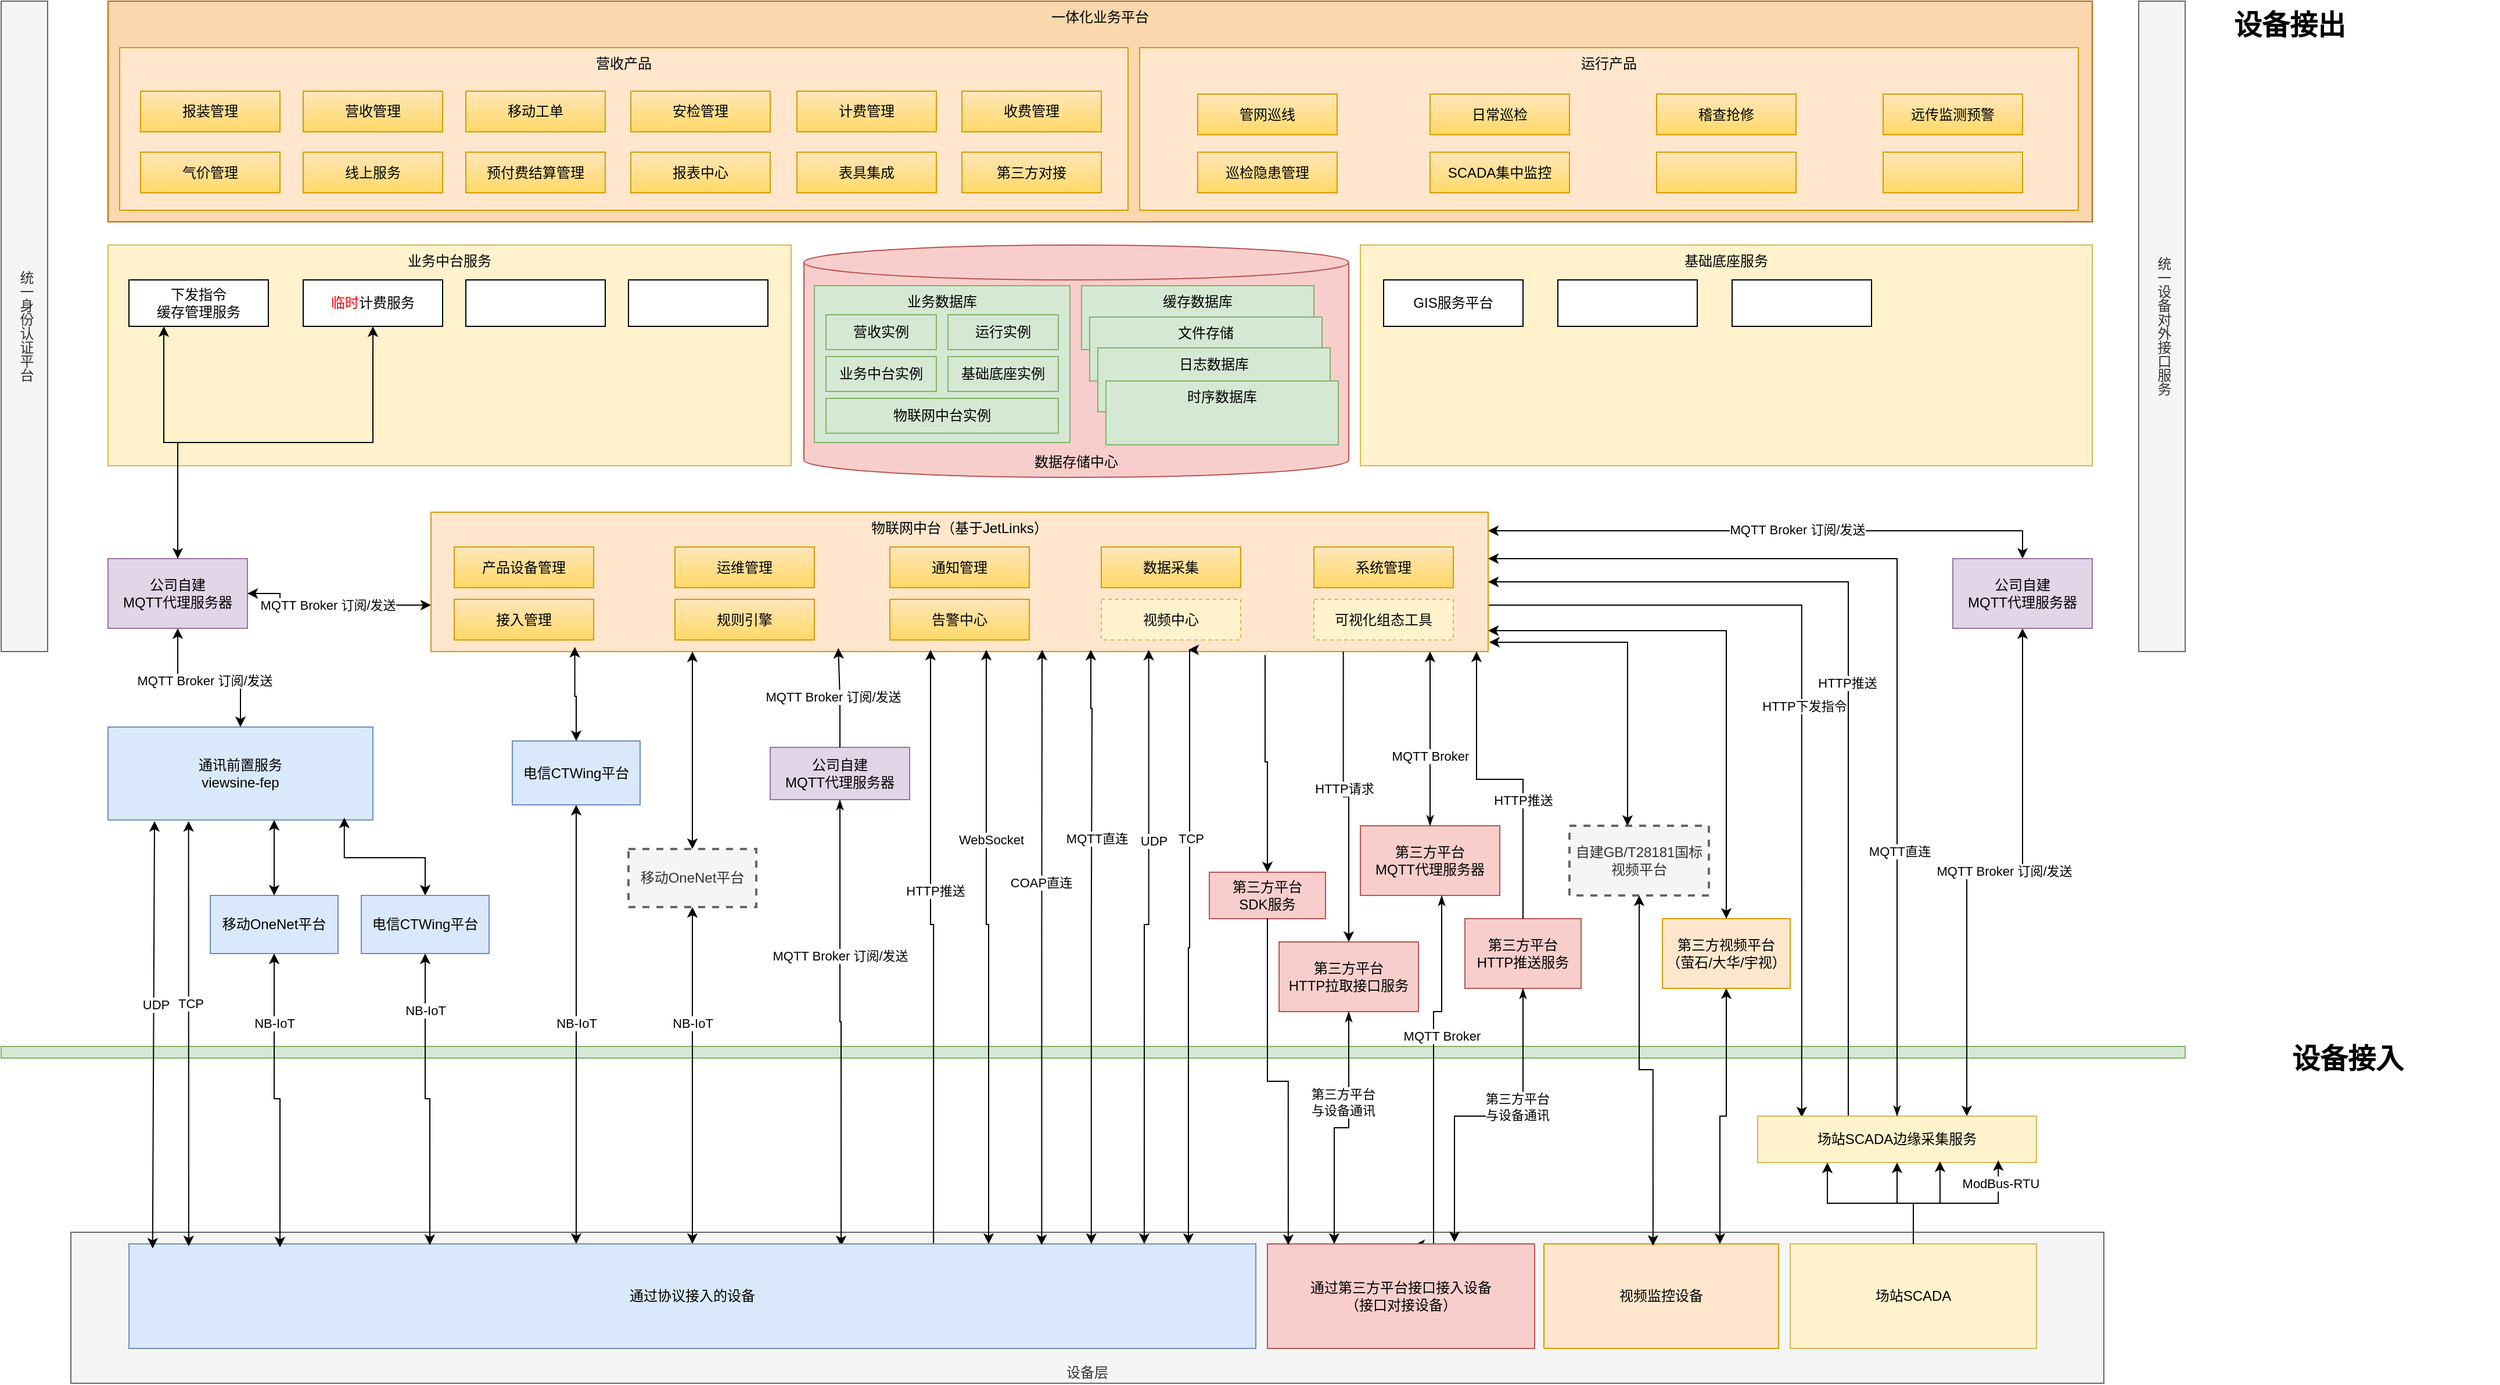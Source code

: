 <mxfile version="24.9.1">
  <diagram name="第 1 页" id="9gKRLKpU7UaqGYKgKach">
    <mxGraphModel dx="2901" dy="2301" grid="1" gridSize="10" guides="1" tooltips="1" connect="1" arrows="1" fold="1" page="1" pageScale="1" pageWidth="827" pageHeight="1169" math="0" shadow="0">
      <root>
        <mxCell id="0" />
        <mxCell id="1" parent="0" />
        <mxCell id="dfDXPhEQMeUIiF0N_-AT-23" value="" style="rounded=0;whiteSpace=wrap;html=1;fillColor=#d5e8d4;strokeColor=#82b366;" vertex="1" parent="1">
          <mxGeometry x="-120" y="820" width="1880" height="10" as="geometry" />
        </mxCell>
        <mxCell id="dfDXPhEQMeUIiF0N_-AT-109" style="edgeStyle=orthogonalEdgeStyle;rounded=0;orthogonalLoop=1;jettySize=auto;html=1;entryX=0.5;entryY=1;entryDx=0;entryDy=0;startArrow=classic;startFill=1;" edge="1" parent="1" source="dfDXPhEQMeUIiF0N_-AT-1" target="dfDXPhEQMeUIiF0N_-AT-108">
          <mxGeometry relative="1" as="geometry" />
        </mxCell>
        <mxCell id="dfDXPhEQMeUIiF0N_-AT-110" value="MQTT Broker 订阅/发送" style="edgeLabel;html=1;align=center;verticalAlign=middle;resizable=0;points=[];" vertex="1" connectable="0" parent="dfDXPhEQMeUIiF0N_-AT-109">
          <mxGeometry x="0.065" y="2" relative="1" as="geometry">
            <mxPoint as="offset" />
          </mxGeometry>
        </mxCell>
        <mxCell id="dfDXPhEQMeUIiF0N_-AT-1" value="&lt;div&gt;通讯前置服务&lt;/div&gt;viewsine-fep" style="rounded=0;whiteSpace=wrap;html=1;fillColor=#dae8fc;strokeColor=#6c8ebf;" vertex="1" parent="1">
          <mxGeometry x="-28" y="545" width="228" height="80" as="geometry" />
        </mxCell>
        <mxCell id="dfDXPhEQMeUIiF0N_-AT-19" style="edgeStyle=orthogonalEdgeStyle;rounded=0;orthogonalLoop=1;jettySize=auto;html=1;exitX=0.5;exitY=0;exitDx=0;exitDy=0;entryX=0.892;entryY=0.975;entryDx=0;entryDy=0;entryPerimeter=0;startArrow=classic;startFill=1;" edge="1" parent="1" source="dfDXPhEQMeUIiF0N_-AT-2" target="dfDXPhEQMeUIiF0N_-AT-1">
          <mxGeometry relative="1" as="geometry" />
        </mxCell>
        <mxCell id="dfDXPhEQMeUIiF0N_-AT-2" value="电信CTWing平台" style="rounded=0;whiteSpace=wrap;html=1;fillColor=#dae8fc;strokeColor=#6c8ebf;" vertex="1" parent="1">
          <mxGeometry x="190" y="690" width="110" height="50" as="geometry" />
        </mxCell>
        <mxCell id="dfDXPhEQMeUIiF0N_-AT-3" value="移动OneNet平台" style="rounded=0;whiteSpace=wrap;html=1;fillColor=#dae8fc;strokeColor=#6c8ebf;" vertex="1" parent="1">
          <mxGeometry x="60" y="690" width="110" height="50" as="geometry" />
        </mxCell>
        <mxCell id="dfDXPhEQMeUIiF0N_-AT-16" style="edgeStyle=orthogonalEdgeStyle;rounded=0;orthogonalLoop=1;jettySize=auto;html=1;exitX=0.5;exitY=1;exitDx=0;exitDy=0;" edge="1" parent="1" source="dfDXPhEQMeUIiF0N_-AT-1" target="dfDXPhEQMeUIiF0N_-AT-1">
          <mxGeometry relative="1" as="geometry" />
        </mxCell>
        <mxCell id="dfDXPhEQMeUIiF0N_-AT-18" style="edgeStyle=orthogonalEdgeStyle;rounded=0;orthogonalLoop=1;jettySize=auto;html=1;startArrow=classic;startFill=1;" edge="1" parent="1" source="dfDXPhEQMeUIiF0N_-AT-3" target="dfDXPhEQMeUIiF0N_-AT-1">
          <mxGeometry relative="1" as="geometry">
            <Array as="points">
              <mxPoint x="142" y="710" />
              <mxPoint x="122" y="710" />
            </Array>
          </mxGeometry>
        </mxCell>
        <mxCell id="dfDXPhEQMeUIiF0N_-AT-69" style="edgeStyle=orthogonalEdgeStyle;rounded=0;orthogonalLoop=1;jettySize=auto;html=1;entryX=0.158;entryY=0.025;entryDx=0;entryDy=0;entryPerimeter=0;" edge="1" parent="1" source="dfDXPhEQMeUIiF0N_-AT-21" target="dfDXPhEQMeUIiF0N_-AT-55">
          <mxGeometry relative="1" as="geometry">
            <mxPoint x="1220" y="450" as="sourcePoint" />
            <mxPoint x="1392" y="907" as="targetPoint" />
            <Array as="points">
              <mxPoint x="1430" y="440" />
            </Array>
          </mxGeometry>
        </mxCell>
        <mxCell id="dfDXPhEQMeUIiF0N_-AT-70" value="HTTP下发指令" style="edgeLabel;html=1;align=center;verticalAlign=middle;resizable=0;points=[];" vertex="1" connectable="0" parent="dfDXPhEQMeUIiF0N_-AT-69">
          <mxGeometry x="-0.049" y="2" relative="1" as="geometry">
            <mxPoint y="19" as="offset" />
          </mxGeometry>
        </mxCell>
        <mxCell id="dfDXPhEQMeUIiF0N_-AT-77" style="edgeStyle=orthogonalEdgeStyle;rounded=0;orthogonalLoop=1;jettySize=auto;html=1;exitX=1;exitY=0.133;exitDx=0;exitDy=0;exitPerimeter=0;startArrow=classic;startFill=1;" edge="1" parent="1" source="dfDXPhEQMeUIiF0N_-AT-21" target="dfDXPhEQMeUIiF0N_-AT-73">
          <mxGeometry relative="1" as="geometry">
            <mxPoint x="1122" y="375" as="sourcePoint" />
            <mxPoint x="1620" y="330" as="targetPoint" />
            <Array as="points">
              <mxPoint x="1620" y="376" />
            </Array>
          </mxGeometry>
        </mxCell>
        <mxCell id="dfDXPhEQMeUIiF0N_-AT-78" value="MQTT Broker 订阅/发送" style="edgeLabel;html=1;align=center;verticalAlign=middle;resizable=0;points=[];" vertex="1" connectable="0" parent="dfDXPhEQMeUIiF0N_-AT-77">
          <mxGeometry x="0.097" y="1" relative="1" as="geometry">
            <mxPoint as="offset" />
          </mxGeometry>
        </mxCell>
        <mxCell id="dfDXPhEQMeUIiF0N_-AT-21" value="物联网中台（基于JetLinks）" style="rounded=0;whiteSpace=wrap;html=1;fillColor=#ffe6cc;strokeColor=#d79b00;verticalAlign=top;" vertex="1" parent="1">
          <mxGeometry x="250" y="360" width="910" height="120" as="geometry" />
        </mxCell>
        <mxCell id="dfDXPhEQMeUIiF0N_-AT-67" style="edgeStyle=orthogonalEdgeStyle;rounded=0;orthogonalLoop=1;jettySize=auto;html=1;exitX=0.35;exitY=0;exitDx=0;exitDy=0;exitPerimeter=0;entryX=1;entryY=0.5;entryDx=0;entryDy=0;" edge="1" parent="1" source="dfDXPhEQMeUIiF0N_-AT-55" target="dfDXPhEQMeUIiF0N_-AT-21">
          <mxGeometry relative="1" as="geometry">
            <mxPoint x="1392" y="890" as="sourcePoint" />
            <mxPoint x="1122" y="430" as="targetPoint" />
            <Array as="points">
              <mxPoint x="1470" y="880" />
              <mxPoint x="1470" y="420" />
            </Array>
          </mxGeometry>
        </mxCell>
        <mxCell id="dfDXPhEQMeUIiF0N_-AT-68" value="HTTP推送" style="edgeLabel;html=1;align=center;verticalAlign=middle;resizable=0;points=[];" vertex="1" connectable="0" parent="dfDXPhEQMeUIiF0N_-AT-67">
          <mxGeometry x="0.173" y="1" relative="1" as="geometry">
            <mxPoint y="76" as="offset" />
          </mxGeometry>
        </mxCell>
        <mxCell id="dfDXPhEQMeUIiF0N_-AT-74" style="edgeStyle=orthogonalEdgeStyle;rounded=0;orthogonalLoop=1;jettySize=auto;html=1;exitX=0.75;exitY=0;exitDx=0;exitDy=0;startArrow=classic;startFill=1;" edge="1" parent="1" source="dfDXPhEQMeUIiF0N_-AT-55" target="dfDXPhEQMeUIiF0N_-AT-73">
          <mxGeometry relative="1" as="geometry" />
        </mxCell>
        <mxCell id="dfDXPhEQMeUIiF0N_-AT-76" value="MQTT Broker 订阅/发送" style="edgeLabel;html=1;align=center;verticalAlign=middle;resizable=0;points=[];" vertex="1" connectable="0" parent="dfDXPhEQMeUIiF0N_-AT-74">
          <mxGeometry x="0.032" y="1" relative="1" as="geometry">
            <mxPoint as="offset" />
          </mxGeometry>
        </mxCell>
        <mxCell id="dfDXPhEQMeUIiF0N_-AT-55" value="场站SCADA边缘采集服务" style="rounded=0;whiteSpace=wrap;html=1;fillColor=#fff2cc;strokeColor=#d6b656;" vertex="1" parent="1">
          <mxGeometry x="1392" y="880" width="240" height="40" as="geometry" />
        </mxCell>
        <mxCell id="dfDXPhEQMeUIiF0N_-AT-7" value="&lt;div style=&quot;direction: rtl;&quot;&gt;设备层&lt;/div&gt;" style="rounded=0;whiteSpace=wrap;html=1;align=center;verticalAlign=bottom;flipV=1;fillColor=#f5f5f5;fontColor=#333333;strokeColor=#666666;" vertex="1" parent="1">
          <mxGeometry x="-60" y="980" width="1750" height="130" as="geometry" />
        </mxCell>
        <mxCell id="dfDXPhEQMeUIiF0N_-AT-62" style="edgeStyle=orthogonalEdgeStyle;rounded=0;orthogonalLoop=1;jettySize=auto;html=1;entryX=0.863;entryY=0.95;entryDx=0;entryDy=0;entryPerimeter=0;" edge="1" parent="1" source="dfDXPhEQMeUIiF0N_-AT-61" target="dfDXPhEQMeUIiF0N_-AT-55">
          <mxGeometry relative="1" as="geometry">
            <mxPoint x="1572" y="920" as="targetPoint" />
          </mxGeometry>
        </mxCell>
        <mxCell id="dfDXPhEQMeUIiF0N_-AT-66" value="ModBus-RTU" style="edgeLabel;html=1;align=center;verticalAlign=middle;resizable=0;points=[];" vertex="1" connectable="0" parent="dfDXPhEQMeUIiF0N_-AT-62">
          <mxGeometry x="0.722" y="-2" relative="1" as="geometry">
            <mxPoint as="offset" />
          </mxGeometry>
        </mxCell>
        <mxCell id="dfDXPhEQMeUIiF0N_-AT-65" style="edgeStyle=orthogonalEdgeStyle;rounded=0;orthogonalLoop=1;jettySize=auto;html=1;entryX=0.25;entryY=1;entryDx=0;entryDy=0;" edge="1" parent="1" source="dfDXPhEQMeUIiF0N_-AT-61" target="dfDXPhEQMeUIiF0N_-AT-55">
          <mxGeometry relative="1" as="geometry" />
        </mxCell>
        <mxCell id="dfDXPhEQMeUIiF0N_-AT-61" value="场站SCADA" style="rounded=0;whiteSpace=wrap;html=1;fillColor=#fff2cc;strokeColor=#d6b656;" vertex="1" parent="1">
          <mxGeometry x="1420" y="990" width="212" height="90" as="geometry" />
        </mxCell>
        <mxCell id="dfDXPhEQMeUIiF0N_-AT-63" style="edgeStyle=orthogonalEdgeStyle;rounded=0;orthogonalLoop=1;jettySize=auto;html=1;entryX=0.654;entryY=0.975;entryDx=0;entryDy=0;entryPerimeter=0;" edge="1" parent="1" source="dfDXPhEQMeUIiF0N_-AT-61" target="dfDXPhEQMeUIiF0N_-AT-55">
          <mxGeometry relative="1" as="geometry" />
        </mxCell>
        <mxCell id="dfDXPhEQMeUIiF0N_-AT-64" style="edgeStyle=orthogonalEdgeStyle;rounded=0;orthogonalLoop=1;jettySize=auto;html=1;" edge="1" parent="1" source="dfDXPhEQMeUIiF0N_-AT-61" target="dfDXPhEQMeUIiF0N_-AT-55">
          <mxGeometry relative="1" as="geometry" />
        </mxCell>
        <mxCell id="dfDXPhEQMeUIiF0N_-AT-71" style="edgeStyle=orthogonalEdgeStyle;rounded=0;orthogonalLoop=1;jettySize=auto;html=1;entryX=1;entryY=0.333;entryDx=0;entryDy=0;entryPerimeter=0;exitX=0.5;exitY=0;exitDx=0;exitDy=0;startArrow=classicThin;startFill=1;" edge="1" parent="1" source="dfDXPhEQMeUIiF0N_-AT-55" target="dfDXPhEQMeUIiF0N_-AT-21">
          <mxGeometry relative="1" as="geometry" />
        </mxCell>
        <mxCell id="dfDXPhEQMeUIiF0N_-AT-72" value="MQTT直连" style="edgeLabel;html=1;align=center;verticalAlign=middle;resizable=0;points=[];" vertex="1" connectable="0" parent="dfDXPhEQMeUIiF0N_-AT-71">
          <mxGeometry x="-0.452" y="-2" relative="1" as="geometry">
            <mxPoint as="offset" />
          </mxGeometry>
        </mxCell>
        <mxCell id="dfDXPhEQMeUIiF0N_-AT-73" value="公司自建&lt;div&gt;MQTT代理服务器&lt;/div&gt;" style="rounded=0;whiteSpace=wrap;html=1;fillColor=#e1d5e7;strokeColor=#9673a6;" vertex="1" parent="1">
          <mxGeometry x="1560" y="400" width="120" height="60" as="geometry" />
        </mxCell>
        <mxCell id="dfDXPhEQMeUIiF0N_-AT-80" style="edgeStyle=orthogonalEdgeStyle;rounded=0;orthogonalLoop=1;jettySize=auto;html=1;entryX=0.474;entryY=1.013;entryDx=0;entryDy=0;entryPerimeter=0;exitX=0.714;exitY=0.056;exitDx=0;exitDy=0;exitPerimeter=0;" edge="1" parent="1" source="dfDXPhEQMeUIiF0N_-AT-158">
          <mxGeometry relative="1" as="geometry">
            <mxPoint x="682" y="978.5" as="sourcePoint" />
            <mxPoint x="680.0" y="478.5" as="targetPoint" />
            <Array as="points">
              <mxPoint x="683" y="715" />
              <mxPoint x="680" y="715" />
            </Array>
          </mxGeometry>
        </mxCell>
        <mxCell id="dfDXPhEQMeUIiF0N_-AT-81" value="HTTP推送" style="edgeLabel;html=1;align=center;verticalAlign=middle;resizable=0;points=[];" vertex="1" connectable="0" parent="dfDXPhEQMeUIiF0N_-AT-80">
          <mxGeometry x="0.154" y="-4" relative="1" as="geometry">
            <mxPoint y="-12" as="offset" />
          </mxGeometry>
        </mxCell>
        <mxCell id="dfDXPhEQMeUIiF0N_-AT-82" value="公司自建&lt;div&gt;MQTT代理服务器&lt;/div&gt;" style="rounded=0;whiteSpace=wrap;html=1;fillColor=#e1d5e7;strokeColor=#9673a6;" vertex="1" parent="1">
          <mxGeometry x="542" y="562.5" width="120" height="45" as="geometry" />
        </mxCell>
        <mxCell id="dfDXPhEQMeUIiF0N_-AT-84" style="edgeStyle=orthogonalEdgeStyle;rounded=0;orthogonalLoop=1;jettySize=auto;html=1;startArrow=classicThin;startFill=1;entryX=0.632;entryY=0.022;entryDx=0;entryDy=0;entryPerimeter=0;" edge="1" parent="1" source="dfDXPhEQMeUIiF0N_-AT-82" target="dfDXPhEQMeUIiF0N_-AT-158">
          <mxGeometry relative="1" as="geometry">
            <mxPoint x="603" y="980" as="targetPoint" />
          </mxGeometry>
        </mxCell>
        <mxCell id="dfDXPhEQMeUIiF0N_-AT-85" value="MQTT Broker 订阅/发送" style="edgeLabel;html=1;align=center;verticalAlign=middle;resizable=0;points=[];" vertex="1" connectable="0" parent="dfDXPhEQMeUIiF0N_-AT-84">
          <mxGeometry x="-0.765" y="1" relative="1" as="geometry">
            <mxPoint x="-1" y="89" as="offset" />
          </mxGeometry>
        </mxCell>
        <mxCell id="dfDXPhEQMeUIiF0N_-AT-87" style="edgeStyle=orthogonalEdgeStyle;rounded=0;orthogonalLoop=1;jettySize=auto;html=1;entryX=0.482;entryY=0.975;entryDx=0;entryDy=0;entryPerimeter=0;" edge="1" parent="1" source="dfDXPhEQMeUIiF0N_-AT-82">
          <mxGeometry relative="1" as="geometry">
            <mxPoint x="600.62" y="477" as="targetPoint" />
            <Array as="points" />
          </mxGeometry>
        </mxCell>
        <mxCell id="dfDXPhEQMeUIiF0N_-AT-88" value="MQTT Broker 订阅/发送" style="edgeLabel;html=1;align=center;verticalAlign=middle;resizable=0;points=[];" vertex="1" connectable="0" parent="dfDXPhEQMeUIiF0N_-AT-87">
          <mxGeometry x="-0.132" y="-2" relative="1" as="geometry">
            <mxPoint x="-8" y="-6" as="offset" />
          </mxGeometry>
        </mxCell>
        <mxCell id="dfDXPhEQMeUIiF0N_-AT-89" value="第三方平台&lt;div&gt;MQTT代理服务器&lt;/div&gt;" style="rounded=0;whiteSpace=wrap;html=1;fillColor=#f8cecc;strokeColor=#b85450;" vertex="1" parent="1">
          <mxGeometry x="1050" y="630" width="120" height="60" as="geometry" />
        </mxCell>
        <mxCell id="dfDXPhEQMeUIiF0N_-AT-90" style="edgeStyle=orthogonalEdgeStyle;rounded=0;orthogonalLoop=1;jettySize=auto;html=1;startArrow=classicThin;startFill=1;exitX=0.5;exitY=0;exitDx=0;exitDy=0;" edge="1" parent="1" source="dfDXPhEQMeUIiF0N_-AT-89" target="dfDXPhEQMeUIiF0N_-AT-21">
          <mxGeometry relative="1" as="geometry">
            <mxPoint x="782.8" y="600" as="sourcePoint" />
            <mxPoint x="1060" y="480" as="targetPoint" />
            <Array as="points">
              <mxPoint x="1110" y="530" />
              <mxPoint x="1110" y="530" />
            </Array>
          </mxGeometry>
        </mxCell>
        <mxCell id="dfDXPhEQMeUIiF0N_-AT-91" value="MQTT Broker" style="edgeLabel;html=1;align=center;verticalAlign=middle;resizable=0;points=[];" vertex="1" connectable="0" parent="dfDXPhEQMeUIiF0N_-AT-90">
          <mxGeometry x="-0.375" y="-3" relative="1" as="geometry">
            <mxPoint x="-3" y="-13" as="offset" />
          </mxGeometry>
        </mxCell>
        <mxCell id="dfDXPhEQMeUIiF0N_-AT-92" style="edgeStyle=orthogonalEdgeStyle;rounded=0;orthogonalLoop=1;jettySize=auto;html=1;startArrow=classicThin;startFill=1;entryX=0.55;entryY=0.009;entryDx=0;entryDy=0;entryPerimeter=0;" edge="1" parent="1" source="dfDXPhEQMeUIiF0N_-AT-89" target="dfDXPhEQMeUIiF0N_-AT-143">
          <mxGeometry relative="1" as="geometry">
            <mxPoint x="1060" y="980" as="targetPoint" />
            <Array as="points">
              <mxPoint x="1120" y="790" />
              <mxPoint x="1113" y="790" />
            </Array>
          </mxGeometry>
        </mxCell>
        <mxCell id="dfDXPhEQMeUIiF0N_-AT-93" value="MQTT Broker" style="edgeLabel;html=1;align=center;verticalAlign=middle;resizable=0;points=[];" vertex="1" connectable="0" parent="dfDXPhEQMeUIiF0N_-AT-92">
          <mxGeometry x="-0.171" y="2" relative="1" as="geometry">
            <mxPoint x="5" y="-7" as="offset" />
          </mxGeometry>
        </mxCell>
        <mxCell id="dfDXPhEQMeUIiF0N_-AT-94" value="第三方平台&lt;div&gt;HTTP推送服务&lt;/div&gt;" style="rounded=0;whiteSpace=wrap;html=1;fillColor=#f8cecc;strokeColor=#b85450;" vertex="1" parent="1">
          <mxGeometry x="1140" y="710" width="100" height="60" as="geometry" />
        </mxCell>
        <mxCell id="dfDXPhEQMeUIiF0N_-AT-95" style="edgeStyle=orthogonalEdgeStyle;rounded=0;orthogonalLoop=1;jettySize=auto;html=1;exitX=0.5;exitY=0;exitDx=0;exitDy=0;" edge="1" parent="1" source="dfDXPhEQMeUIiF0N_-AT-94">
          <mxGeometry relative="1" as="geometry">
            <mxPoint x="1110" y="710" as="sourcePoint" />
            <mxPoint x="1150" y="480" as="targetPoint" />
            <Array as="points">
              <mxPoint x="1190" y="590" />
              <mxPoint x="1150" y="590" />
            </Array>
          </mxGeometry>
        </mxCell>
        <mxCell id="dfDXPhEQMeUIiF0N_-AT-98" value="HTTP推送" style="edgeLabel;html=1;align=center;verticalAlign=middle;resizable=0;points=[];" vertex="1" connectable="0" parent="dfDXPhEQMeUIiF0N_-AT-95">
          <mxGeometry x="-0.026" y="-1" relative="1" as="geometry">
            <mxPoint x="11" y="19" as="offset" />
          </mxGeometry>
        </mxCell>
        <mxCell id="dfDXPhEQMeUIiF0N_-AT-99" style="edgeStyle=orthogonalEdgeStyle;rounded=0;orthogonalLoop=1;jettySize=auto;html=1;startArrow=classicThin;startFill=1;entryX=0.7;entryY=-0.018;entryDx=0;entryDy=0;entryPerimeter=0;" edge="1" parent="1" source="dfDXPhEQMeUIiF0N_-AT-94" target="dfDXPhEQMeUIiF0N_-AT-143">
          <mxGeometry relative="1" as="geometry">
            <mxPoint x="1150" y="980" as="targetPoint" />
          </mxGeometry>
        </mxCell>
        <mxCell id="dfDXPhEQMeUIiF0N_-AT-139" value="第三方平台&lt;div&gt;与设备通讯&lt;/div&gt;" style="edgeLabel;html=1;align=center;verticalAlign=middle;resizable=0;points=[];" vertex="1" connectable="0" parent="dfDXPhEQMeUIiF0N_-AT-99">
          <mxGeometry x="-0.265" y="-5" relative="1" as="geometry">
            <mxPoint as="offset" />
          </mxGeometry>
        </mxCell>
        <mxCell id="dfDXPhEQMeUIiF0N_-AT-100" value="业务中台服务" style="rounded=0;whiteSpace=wrap;html=1;fillColor=#fff2cc;strokeColor=#d6b656;verticalAlign=top;" vertex="1" parent="1">
          <mxGeometry x="-28" y="130" width="588" height="190" as="geometry" />
        </mxCell>
        <mxCell id="dfDXPhEQMeUIiF0N_-AT-115" style="edgeStyle=orthogonalEdgeStyle;rounded=0;orthogonalLoop=1;jettySize=auto;html=1;exitX=0.25;exitY=1;exitDx=0;exitDy=0;startArrow=classic;startFill=1;" edge="1" parent="1" source="dfDXPhEQMeUIiF0N_-AT-101" target="dfDXPhEQMeUIiF0N_-AT-108">
          <mxGeometry relative="1" as="geometry" />
        </mxCell>
        <mxCell id="dfDXPhEQMeUIiF0N_-AT-101" value="下发指令&lt;div&gt;缓存管理服务&lt;/div&gt;" style="rounded=0;whiteSpace=wrap;html=1;" vertex="1" parent="1">
          <mxGeometry x="-10" y="160" width="120" height="40" as="geometry" />
        </mxCell>
        <mxCell id="dfDXPhEQMeUIiF0N_-AT-102" value="&lt;font color=&quot;#ff0000&quot;&gt;临时&lt;/font&gt;计费服务" style="rounded=0;whiteSpace=wrap;html=1;" vertex="1" parent="1">
          <mxGeometry x="140" y="160" width="120" height="40" as="geometry" />
        </mxCell>
        <mxCell id="dfDXPhEQMeUIiF0N_-AT-103" value="" style="rounded=0;whiteSpace=wrap;html=1;" vertex="1" parent="1">
          <mxGeometry x="280" y="160" width="120" height="40" as="geometry" />
        </mxCell>
        <mxCell id="dfDXPhEQMeUIiF0N_-AT-104" value="" style="rounded=0;whiteSpace=wrap;html=1;" vertex="1" parent="1">
          <mxGeometry x="420" y="160" width="120" height="40" as="geometry" />
        </mxCell>
        <mxCell id="dfDXPhEQMeUIiF0N_-AT-117" style="edgeStyle=orthogonalEdgeStyle;rounded=0;orthogonalLoop=1;jettySize=auto;html=1;entryX=0.5;entryY=1;entryDx=0;entryDy=0;exitX=0.5;exitY=0;exitDx=0;exitDy=0;" edge="1" parent="1" source="dfDXPhEQMeUIiF0N_-AT-108" target="dfDXPhEQMeUIiF0N_-AT-102">
          <mxGeometry relative="1" as="geometry" />
        </mxCell>
        <mxCell id="dfDXPhEQMeUIiF0N_-AT-108" value="公司自建&lt;div&gt;MQTT代理服务器&lt;/div&gt;" style="rounded=0;whiteSpace=wrap;html=1;fillColor=#e1d5e7;strokeColor=#9673a6;" vertex="1" parent="1">
          <mxGeometry x="-28" y="400" width="120" height="60" as="geometry" />
        </mxCell>
        <mxCell id="dfDXPhEQMeUIiF0N_-AT-111" style="edgeStyle=orthogonalEdgeStyle;rounded=0;orthogonalLoop=1;jettySize=auto;html=1;exitX=1;exitY=0.5;exitDx=0;exitDy=0;startArrow=classic;startFill=1;" edge="1" parent="1" source="dfDXPhEQMeUIiF0N_-AT-108" target="dfDXPhEQMeUIiF0N_-AT-21">
          <mxGeometry relative="1" as="geometry">
            <Array as="points">
              <mxPoint x="120" y="430" />
              <mxPoint x="120" y="440" />
            </Array>
          </mxGeometry>
        </mxCell>
        <mxCell id="dfDXPhEQMeUIiF0N_-AT-114" value="MQTT Broker 订阅/发送" style="edgeLabel;html=1;align=center;verticalAlign=middle;resizable=0;points=[];" vertex="1" connectable="0" parent="dfDXPhEQMeUIiF0N_-AT-111">
          <mxGeometry x="-0.063" relative="1" as="geometry">
            <mxPoint as="offset" />
          </mxGeometry>
        </mxCell>
        <mxCell id="dfDXPhEQMeUIiF0N_-AT-118" value="一体化业务平台" style="rounded=0;whiteSpace=wrap;html=1;fillColor=#fad7ac;strokeColor=#b46504;verticalAlign=top;" vertex="1" parent="1">
          <mxGeometry x="-28" y="-80" width="1708" height="190" as="geometry" />
        </mxCell>
        <mxCell id="dfDXPhEQMeUIiF0N_-AT-119" value="营收产品" style="rounded=0;whiteSpace=wrap;html=1;fillColor=#ffe6cc;strokeColor=#d79b00;verticalAlign=top;" vertex="1" parent="1">
          <mxGeometry x="-18" y="-40" width="868" height="140" as="geometry" />
        </mxCell>
        <mxCell id="dfDXPhEQMeUIiF0N_-AT-120" value="基础底座服务" style="rounded=0;whiteSpace=wrap;html=1;fillColor=#fff2cc;strokeColor=#d6b656;verticalAlign=top;" vertex="1" parent="1">
          <mxGeometry x="1050" y="130" width="630" height="190" as="geometry" />
        </mxCell>
        <mxCell id="dfDXPhEQMeUIiF0N_-AT-122" value="GIS服务平台" style="rounded=0;whiteSpace=wrap;html=1;" vertex="1" parent="1">
          <mxGeometry x="1070" y="160" width="120" height="40" as="geometry" />
        </mxCell>
        <mxCell id="dfDXPhEQMeUIiF0N_-AT-123" value="运行产品" style="rounded=0;whiteSpace=wrap;html=1;fillColor=#ffe6cc;strokeColor=#d79b00;verticalAlign=top;" vertex="1" parent="1">
          <mxGeometry x="860" y="-40" width="808" height="140" as="geometry" />
        </mxCell>
        <mxCell id="dfDXPhEQMeUIiF0N_-AT-125" value="统一身份认证平台" style="rounded=0;whiteSpace=wrap;html=1;fillColor=#f5f5f5;strokeColor=#666666;verticalAlign=middle;flipV=1;textDirection=vertical-lr;fontColor=#333333;" vertex="1" parent="1">
          <mxGeometry x="-120" y="-80" width="40" height="560" as="geometry" />
        </mxCell>
        <mxCell id="dfDXPhEQMeUIiF0N_-AT-126" value="数据存储中心" style="shape=cylinder3;whiteSpace=wrap;html=1;boundedLbl=1;backgroundOutline=1;size=15;verticalAlign=bottom;fillColor=#f8cecc;strokeColor=#b85450;" vertex="1" parent="1">
          <mxGeometry x="571" y="130" width="469" height="200" as="geometry" />
        </mxCell>
        <mxCell id="dfDXPhEQMeUIiF0N_-AT-127" value="业务数据库" style="rounded=0;whiteSpace=wrap;html=1;fillColor=#d5e8d4;strokeColor=#82b366;verticalAlign=top;" vertex="1" parent="1">
          <mxGeometry x="580" y="165" width="220" height="135" as="geometry" />
        </mxCell>
        <mxCell id="dfDXPhEQMeUIiF0N_-AT-128" value="营收实例" style="rounded=0;whiteSpace=wrap;html=1;fillColor=#d5e8d4;strokeColor=#82b366;" vertex="1" parent="1">
          <mxGeometry x="590" y="190" width="95" height="30" as="geometry" />
        </mxCell>
        <mxCell id="dfDXPhEQMeUIiF0N_-AT-129" value="电信CTWing平台" style="rounded=0;whiteSpace=wrap;html=1;fillColor=#dae8fc;strokeColor=#6c8ebf;" vertex="1" parent="1">
          <mxGeometry x="320" y="557" width="110" height="55" as="geometry" />
        </mxCell>
        <mxCell id="dfDXPhEQMeUIiF0N_-AT-130" style="edgeStyle=orthogonalEdgeStyle;rounded=0;orthogonalLoop=1;jettySize=auto;html=1;startArrow=classic;startFill=1;" edge="1" parent="1" source="dfDXPhEQMeUIiF0N_-AT-158" target="dfDXPhEQMeUIiF0N_-AT-129">
          <mxGeometry relative="1" as="geometry">
            <mxPoint x="330" y="990" as="sourcePoint" />
            <mxPoint x="307.7" y="572.5" as="targetPoint" />
            <Array as="points">
              <mxPoint x="375" y="790" />
              <mxPoint x="375" y="790" />
            </Array>
          </mxGeometry>
        </mxCell>
        <mxCell id="dfDXPhEQMeUIiF0N_-AT-131" value="NB-IoT" style="edgeLabel;html=1;align=center;verticalAlign=middle;resizable=0;points=[];" vertex="1" connectable="0" parent="dfDXPhEQMeUIiF0N_-AT-130">
          <mxGeometry x="0.175" y="-1" relative="1" as="geometry">
            <mxPoint x="-1" y="32" as="offset" />
          </mxGeometry>
        </mxCell>
        <mxCell id="dfDXPhEQMeUIiF0N_-AT-132" style="edgeStyle=orthogonalEdgeStyle;rounded=0;orthogonalLoop=1;jettySize=auto;html=1;entryX=0.136;entryY=0.967;entryDx=0;entryDy=0;entryPerimeter=0;startArrow=classic;startFill=1;" edge="1" parent="1" source="dfDXPhEQMeUIiF0N_-AT-129" target="dfDXPhEQMeUIiF0N_-AT-21">
          <mxGeometry relative="1" as="geometry" />
        </mxCell>
        <mxCell id="dfDXPhEQMeUIiF0N_-AT-133" value="移动OneNet平台" style="rounded=0;whiteSpace=wrap;html=1;fillColor=#f5f5f5;fontColor=#333333;strokeColor=#666666;dashed=1;strokeWidth=2;" vertex="1" parent="1">
          <mxGeometry x="420" y="650" width="110" height="50" as="geometry" />
        </mxCell>
        <mxCell id="dfDXPhEQMeUIiF0N_-AT-134" style="edgeStyle=orthogonalEdgeStyle;rounded=0;orthogonalLoop=1;jettySize=auto;html=1;startArrow=classic;startFill=1;" edge="1" parent="1" source="dfDXPhEQMeUIiF0N_-AT-133" target="dfDXPhEQMeUIiF0N_-AT-21">
          <mxGeometry relative="1" as="geometry">
            <mxPoint x="386" y="482" as="targetPoint" />
            <Array as="points">
              <mxPoint x="475" y="510" />
              <mxPoint x="475" y="510" />
            </Array>
          </mxGeometry>
        </mxCell>
        <mxCell id="dfDXPhEQMeUIiF0N_-AT-135" style="edgeStyle=orthogonalEdgeStyle;rounded=0;orthogonalLoop=1;jettySize=auto;html=1;startArrow=classic;startFill=1;endArrow=classic;endFill=1;entryX=0.5;entryY=0;entryDx=0;entryDy=0;" edge="1" parent="1" source="dfDXPhEQMeUIiF0N_-AT-133" target="dfDXPhEQMeUIiF0N_-AT-158">
          <mxGeometry relative="1" as="geometry">
            <mxPoint x="387" y="980" as="targetPoint" />
            <Array as="points" />
          </mxGeometry>
        </mxCell>
        <mxCell id="dfDXPhEQMeUIiF0N_-AT-136" value="NB-IoT" style="edgeLabel;html=1;align=center;verticalAlign=middle;resizable=0;points=[];" vertex="1" connectable="0" parent="dfDXPhEQMeUIiF0N_-AT-135">
          <mxGeometry x="-0.261" y="-2" relative="1" as="geometry">
            <mxPoint x="2" y="-7" as="offset" />
          </mxGeometry>
        </mxCell>
        <mxCell id="dfDXPhEQMeUIiF0N_-AT-143" value="通过第三方平台接口接入设备&lt;div&gt;（接口对接设备）&lt;/div&gt;" style="rounded=0;whiteSpace=wrap;html=1;fillColor=#f8cecc;strokeColor=#b85450;" vertex="1" parent="1">
          <mxGeometry x="970" y="990" width="230" height="90" as="geometry" />
        </mxCell>
        <mxCell id="dfDXPhEQMeUIiF0N_-AT-147" value="" style="edgeStyle=orthogonalEdgeStyle;rounded=0;orthogonalLoop=1;jettySize=auto;html=1;entryX=0.863;entryY=1;entryDx=0;entryDy=0;entryPerimeter=0;startArrow=classic;startFill=1;endArrow=none;endFill=0;" edge="1" parent="1" source="dfDXPhEQMeUIiF0N_-AT-144" target="dfDXPhEQMeUIiF0N_-AT-21">
          <mxGeometry relative="1" as="geometry" />
        </mxCell>
        <mxCell id="dfDXPhEQMeUIiF0N_-AT-148" value="HTTP请求" style="edgeLabel;html=1;align=center;verticalAlign=middle;resizable=0;points=[];" vertex="1" connectable="0" parent="dfDXPhEQMeUIiF0N_-AT-147">
          <mxGeometry x="0.258" y="-2" relative="1" as="geometry">
            <mxPoint x="-2" y="23" as="offset" />
          </mxGeometry>
        </mxCell>
        <mxCell id="dfDXPhEQMeUIiF0N_-AT-144" value="第三方平台&lt;div&gt;HTTP拉取接口服务&lt;/div&gt;" style="rounded=0;whiteSpace=wrap;html=1;fillColor=#f8cecc;strokeColor=#b85450;" vertex="1" parent="1">
          <mxGeometry x="980" y="730" width="120" height="60" as="geometry" />
        </mxCell>
        <mxCell id="dfDXPhEQMeUIiF0N_-AT-145" style="edgeStyle=orthogonalEdgeStyle;rounded=0;orthogonalLoop=1;jettySize=auto;html=1;startArrow=classicThin;startFill=1;entryX=0.25;entryY=0;entryDx=0;entryDy=0;exitX=0.5;exitY=1;exitDx=0;exitDy=0;" edge="1" parent="1" source="dfDXPhEQMeUIiF0N_-AT-144" target="dfDXPhEQMeUIiF0N_-AT-143">
          <mxGeometry relative="1" as="geometry">
            <mxPoint x="1200" y="780" as="sourcePoint" />
            <mxPoint x="1162" y="998" as="targetPoint" />
          </mxGeometry>
        </mxCell>
        <mxCell id="dfDXPhEQMeUIiF0N_-AT-146" value="第三方平台&lt;div&gt;与设备通讯&lt;/div&gt;" style="edgeLabel;html=1;align=center;verticalAlign=middle;resizable=0;points=[];" vertex="1" connectable="0" parent="dfDXPhEQMeUIiF0N_-AT-145">
          <mxGeometry x="-0.265" y="-5" relative="1" as="geometry">
            <mxPoint as="offset" />
          </mxGeometry>
        </mxCell>
        <mxCell id="dfDXPhEQMeUIiF0N_-AT-151" value="视频监控设备" style="rounded=0;whiteSpace=wrap;html=1;fillColor=#ffe6cc;strokeColor=#d79b00;" vertex="1" parent="1">
          <mxGeometry x="1208" y="990" width="202" height="90" as="geometry" />
        </mxCell>
        <mxCell id="dfDXPhEQMeUIiF0N_-AT-152" value="第三方视频平台&lt;div&gt;（萤石/大华/宇视）&lt;/div&gt;" style="rounded=0;whiteSpace=wrap;html=1;fillColor=#ffe6cc;strokeColor=#d79b00;" vertex="1" parent="1">
          <mxGeometry x="1310" y="710" width="110" height="60" as="geometry" />
        </mxCell>
        <mxCell id="dfDXPhEQMeUIiF0N_-AT-153" style="edgeStyle=orthogonalEdgeStyle;rounded=0;orthogonalLoop=1;jettySize=auto;html=1;exitX=0.75;exitY=0;exitDx=0;exitDy=0;startArrow=classic;startFill=1;" edge="1" parent="1" source="dfDXPhEQMeUIiF0N_-AT-151" target="dfDXPhEQMeUIiF0N_-AT-152">
          <mxGeometry relative="1" as="geometry">
            <mxPoint x="1357" y="778" as="targetPoint" />
          </mxGeometry>
        </mxCell>
        <mxCell id="dfDXPhEQMeUIiF0N_-AT-154" style="edgeStyle=orthogonalEdgeStyle;rounded=0;orthogonalLoop=1;jettySize=auto;html=1;entryX=1;entryY=0.85;entryDx=0;entryDy=0;entryPerimeter=0;exitX=0.5;exitY=0;exitDx=0;exitDy=0;startArrow=classic;startFill=1;" edge="1" parent="1" source="dfDXPhEQMeUIiF0N_-AT-152" target="dfDXPhEQMeUIiF0N_-AT-21">
          <mxGeometry relative="1" as="geometry" />
        </mxCell>
        <mxCell id="dfDXPhEQMeUIiF0N_-AT-155" value="自建GB/T28181国标视频平台" style="rounded=0;whiteSpace=wrap;html=1;fillColor=#f5f5f5;strokeColor=#666666;dashed=1;strokeWidth=2;fontColor=#333333;" vertex="1" parent="1">
          <mxGeometry x="1230" y="630" width="120" height="60" as="geometry" />
        </mxCell>
        <mxCell id="dfDXPhEQMeUIiF0N_-AT-156" style="edgeStyle=orthogonalEdgeStyle;rounded=0;orthogonalLoop=1;jettySize=auto;html=1;exitX=0.465;exitY=0.018;exitDx=0;exitDy=0;startArrow=classic;startFill=1;entryX=0.5;entryY=1;entryDx=0;entryDy=0;exitPerimeter=0;" edge="1" parent="1" source="dfDXPhEQMeUIiF0N_-AT-151" target="dfDXPhEQMeUIiF0N_-AT-155">
          <mxGeometry relative="1" as="geometry">
            <mxPoint x="1370" y="1000" as="sourcePoint" />
            <mxPoint x="1375" y="780" as="targetPoint" />
          </mxGeometry>
        </mxCell>
        <mxCell id="dfDXPhEQMeUIiF0N_-AT-157" style="edgeStyle=orthogonalEdgeStyle;rounded=0;orthogonalLoop=1;jettySize=auto;html=1;entryX=1.001;entryY=0.933;entryDx=0;entryDy=0;entryPerimeter=0;startArrow=classic;startFill=1;" edge="1" parent="1" source="dfDXPhEQMeUIiF0N_-AT-155" target="dfDXPhEQMeUIiF0N_-AT-21">
          <mxGeometry relative="1" as="geometry">
            <Array as="points">
              <mxPoint x="1280" y="472" />
            </Array>
          </mxGeometry>
        </mxCell>
        <mxCell id="dfDXPhEQMeUIiF0N_-AT-158" value="通过协议接入的设备" style="rounded=0;whiteSpace=wrap;html=1;fillColor=#dae8fc;strokeColor=#6c8ebf;" vertex="1" parent="1">
          <mxGeometry x="-10" y="990" width="970" height="90" as="geometry" />
        </mxCell>
        <mxCell id="dfDXPhEQMeUIiF0N_-AT-27" value="" style="endArrow=classic;html=1;rounded=0;entryX=0.304;entryY=1.013;entryDx=0;entryDy=0;entryPerimeter=0;exitX=0.053;exitY=0.022;exitDx=0;exitDy=0;exitPerimeter=0;startArrow=classic;startFill=1;" edge="1" parent="1" source="dfDXPhEQMeUIiF0N_-AT-158" target="dfDXPhEQMeUIiF0N_-AT-1">
          <mxGeometry width="50" height="50" relative="1" as="geometry">
            <mxPoint x="51" y="955" as="sourcePoint" />
            <mxPoint x="-88" y="670" as="targetPoint" />
          </mxGeometry>
        </mxCell>
        <mxCell id="dfDXPhEQMeUIiF0N_-AT-28" value="TCP" style="edgeLabel;html=1;align=center;verticalAlign=middle;resizable=0;points=[];" vertex="1" connectable="0" parent="dfDXPhEQMeUIiF0N_-AT-27">
          <mxGeometry x="0.143" y="-1" relative="1" as="geometry">
            <mxPoint as="offset" />
          </mxGeometry>
        </mxCell>
        <mxCell id="dfDXPhEQMeUIiF0N_-AT-31" value="" style="endArrow=classic;html=1;rounded=0;entryX=0.304;entryY=1.013;entryDx=0;entryDy=0;entryPerimeter=0;exitX=0.021;exitY=0.044;exitDx=0;exitDy=0;exitPerimeter=0;startArrow=classic;startFill=1;" edge="1" parent="1" source="dfDXPhEQMeUIiF0N_-AT-158">
          <mxGeometry width="50" height="50" relative="1" as="geometry">
            <mxPoint x="13" y="950" as="sourcePoint" />
            <mxPoint x="12" y="626" as="targetPoint" />
          </mxGeometry>
        </mxCell>
        <mxCell id="dfDXPhEQMeUIiF0N_-AT-32" value="UDP" style="edgeLabel;html=1;align=center;verticalAlign=middle;resizable=0;points=[];" vertex="1" connectable="0" parent="dfDXPhEQMeUIiF0N_-AT-31">
          <mxGeometry x="0.143" y="-1" relative="1" as="geometry">
            <mxPoint as="offset" />
          </mxGeometry>
        </mxCell>
        <mxCell id="dfDXPhEQMeUIiF0N_-AT-9" style="edgeStyle=orthogonalEdgeStyle;rounded=0;orthogonalLoop=1;jettySize=auto;html=1;entryX=0.5;entryY=1;entryDx=0;entryDy=0;exitX=0.134;exitY=0.033;exitDx=0;exitDy=0;exitPerimeter=0;startArrow=classic;startFill=1;" edge="1" parent="1" source="dfDXPhEQMeUIiF0N_-AT-158" target="dfDXPhEQMeUIiF0N_-AT-3">
          <mxGeometry relative="1" as="geometry">
            <mxPoint x="142" y="900" as="sourcePoint" />
          </mxGeometry>
        </mxCell>
        <mxCell id="dfDXPhEQMeUIiF0N_-AT-11" value="NB-IoT" style="edgeLabel;html=1;align=center;verticalAlign=middle;resizable=0;points=[];" vertex="1" connectable="0" parent="dfDXPhEQMeUIiF0N_-AT-9">
          <mxGeometry x="0.292" y="-2" relative="1" as="geometry">
            <mxPoint x="-2" y="-32" as="offset" />
          </mxGeometry>
        </mxCell>
        <mxCell id="dfDXPhEQMeUIiF0N_-AT-8" style="edgeStyle=orthogonalEdgeStyle;rounded=0;orthogonalLoop=1;jettySize=auto;html=1;entryX=0.5;entryY=1;entryDx=0;entryDy=0;exitX=0.267;exitY=0.011;exitDx=0;exitDy=0;exitPerimeter=0;startArrow=classic;startFill=1;" edge="1" parent="1" source="dfDXPhEQMeUIiF0N_-AT-158" target="dfDXPhEQMeUIiF0N_-AT-2">
          <mxGeometry relative="1" as="geometry">
            <mxPoint x="260" y="979" as="sourcePoint" />
          </mxGeometry>
        </mxCell>
        <mxCell id="dfDXPhEQMeUIiF0N_-AT-10" value="NB-IoT" style="edgeLabel;html=1;align=center;verticalAlign=middle;resizable=0;points=[];" vertex="1" connectable="0" parent="dfDXPhEQMeUIiF0N_-AT-8">
          <mxGeometry x="0.175" y="-1" relative="1" as="geometry">
            <mxPoint x="-1" y="-56" as="offset" />
          </mxGeometry>
        </mxCell>
        <mxCell id="dfDXPhEQMeUIiF0N_-AT-53" style="edgeStyle=orthogonalEdgeStyle;rounded=0;orthogonalLoop=1;jettySize=auto;html=1;entryX=0.474;entryY=1.013;entryDx=0;entryDy=0;entryPerimeter=0;startArrow=classic;startFill=1;" edge="1" parent="1" source="dfDXPhEQMeUIiF0N_-AT-158">
          <mxGeometry relative="1" as="geometry">
            <mxPoint x="750" y="920" as="sourcePoint" />
            <mxPoint x="728.0" y="478.5" as="targetPoint" />
            <Array as="points">
              <mxPoint x="730" y="715" />
              <mxPoint x="728" y="715" />
            </Array>
          </mxGeometry>
        </mxCell>
        <mxCell id="dfDXPhEQMeUIiF0N_-AT-54" value="WebSocket" style="edgeLabel;html=1;align=center;verticalAlign=middle;resizable=0;points=[];" vertex="1" connectable="0" parent="dfDXPhEQMeUIiF0N_-AT-53">
          <mxGeometry x="0.154" y="-4" relative="1" as="geometry">
            <mxPoint y="-54" as="offset" />
          </mxGeometry>
        </mxCell>
        <mxCell id="dfDXPhEQMeUIiF0N_-AT-37" style="edgeStyle=orthogonalEdgeStyle;rounded=0;orthogonalLoop=1;jettySize=auto;html=1;entryX=0.472;entryY=1.038;entryDx=0;entryDy=0;entryPerimeter=0;startArrow=classic;startFill=1;" edge="1" parent="1" source="dfDXPhEQMeUIiF0N_-AT-158">
          <mxGeometry relative="1" as="geometry">
            <mxPoint x="898.3" y="977.01" as="sourcePoint" />
            <mxPoint x="902.0" y="478.5" as="targetPoint" />
            <Array as="points">
              <mxPoint x="902" y="735" />
              <mxPoint x="903" y="735" />
            </Array>
          </mxGeometry>
        </mxCell>
        <mxCell id="dfDXPhEQMeUIiF0N_-AT-38" value="TCP" style="edgeLabel;html=1;align=center;verticalAlign=middle;resizable=0;points=[];" vertex="1" connectable="0" parent="dfDXPhEQMeUIiF0N_-AT-37">
          <mxGeometry x="0.363" y="-1" relative="1" as="geometry">
            <mxPoint as="offset" />
          </mxGeometry>
        </mxCell>
        <mxCell id="dfDXPhEQMeUIiF0N_-AT-40" style="edgeStyle=orthogonalEdgeStyle;rounded=0;orthogonalLoop=1;jettySize=auto;html=1;entryX=0.474;entryY=1.013;entryDx=0;entryDy=0;entryPerimeter=0;exitX=0.901;exitY=0;exitDx=0;exitDy=0;exitPerimeter=0;startArrow=classic;startFill=1;" edge="1" parent="1" source="dfDXPhEQMeUIiF0N_-AT-158">
          <mxGeometry relative="1" as="geometry">
            <mxPoint x="864.44" y="979.54" as="sourcePoint" />
            <mxPoint x="867.8" y="478.5" as="targetPoint" />
            <Array as="points">
              <mxPoint x="864" y="715" />
              <mxPoint x="868" y="715" />
            </Array>
          </mxGeometry>
        </mxCell>
        <mxCell id="dfDXPhEQMeUIiF0N_-AT-41" value="UDP" style="edgeLabel;html=1;align=center;verticalAlign=middle;resizable=0;points=[];" vertex="1" connectable="0" parent="dfDXPhEQMeUIiF0N_-AT-40">
          <mxGeometry x="0.154" y="-4" relative="1" as="geometry">
            <mxPoint y="-54" as="offset" />
          </mxGeometry>
        </mxCell>
        <mxCell id="dfDXPhEQMeUIiF0N_-AT-44" style="edgeStyle=orthogonalEdgeStyle;rounded=0;orthogonalLoop=1;jettySize=auto;html=1;startArrow=classic;startFill=1;exitX=0.854;exitY=0;exitDx=0;exitDy=0;exitPerimeter=0;" edge="1" parent="1" source="dfDXPhEQMeUIiF0N_-AT-158">
          <mxGeometry relative="1" as="geometry">
            <mxPoint x="818" y="978.5" as="sourcePoint" />
            <mxPoint x="818" y="478.5" as="targetPoint" />
            <Array as="points">
              <mxPoint x="818" y="712" />
              <mxPoint x="819" y="529" />
              <mxPoint x="818" y="529" />
            </Array>
          </mxGeometry>
        </mxCell>
        <mxCell id="dfDXPhEQMeUIiF0N_-AT-45" value="MQTT直连" style="edgeLabel;html=1;align=center;verticalAlign=middle;resizable=0;points=[];" vertex="1" connectable="0" parent="dfDXPhEQMeUIiF0N_-AT-44">
          <mxGeometry x="0.154" y="-4" relative="1" as="geometry">
            <mxPoint y="-54" as="offset" />
          </mxGeometry>
        </mxCell>
        <mxCell id="dfDXPhEQMeUIiF0N_-AT-50" style="edgeStyle=orthogonalEdgeStyle;rounded=0;orthogonalLoop=1;jettySize=auto;html=1;startArrow=classic;startFill=1;exitX=0.81;exitY=0.011;exitDx=0;exitDy=0;exitPerimeter=0;" edge="1" parent="1" source="dfDXPhEQMeUIiF0N_-AT-158">
          <mxGeometry relative="1" as="geometry">
            <mxPoint x="776" y="978.5" as="sourcePoint" />
            <mxPoint x="776" y="478.5" as="targetPoint" />
            <Array as="points" />
          </mxGeometry>
        </mxCell>
        <mxCell id="dfDXPhEQMeUIiF0N_-AT-138" value="COAP直连" style="edgeLabel;html=1;align=center;verticalAlign=middle;resizable=0;points=[];" vertex="1" connectable="0" parent="dfDXPhEQMeUIiF0N_-AT-50">
          <mxGeometry x="0.22" y="2" relative="1" as="geometry">
            <mxPoint as="offset" />
          </mxGeometry>
        </mxCell>
        <mxCell id="dfDXPhEQMeUIiF0N_-AT-159" value="第三方平台&lt;div&gt;SDK服务&lt;/div&gt;" style="rounded=0;whiteSpace=wrap;html=1;fillColor=#f8cecc;strokeColor=#b85450;" vertex="1" parent="1">
          <mxGeometry x="920" y="670" width="100" height="40" as="geometry" />
        </mxCell>
        <mxCell id="dfDXPhEQMeUIiF0N_-AT-160" style="edgeStyle=orthogonalEdgeStyle;rounded=0;orthogonalLoop=1;jettySize=auto;html=1;entryX=0.078;entryY=0.011;entryDx=0;entryDy=0;entryPerimeter=0;" edge="1" parent="1" source="dfDXPhEQMeUIiF0N_-AT-159" target="dfDXPhEQMeUIiF0N_-AT-143">
          <mxGeometry relative="1" as="geometry" />
        </mxCell>
        <mxCell id="dfDXPhEQMeUIiF0N_-AT-161" style="edgeStyle=orthogonalEdgeStyle;rounded=0;orthogonalLoop=1;jettySize=auto;html=1;entryX=0.789;entryY=1.025;entryDx=0;entryDy=0;entryPerimeter=0;startArrow=classic;startFill=1;endArrow=none;endFill=0;" edge="1" parent="1" source="dfDXPhEQMeUIiF0N_-AT-159" target="dfDXPhEQMeUIiF0N_-AT-21">
          <mxGeometry relative="1" as="geometry" />
        </mxCell>
        <mxCell id="dfDXPhEQMeUIiF0N_-AT-163" value="统一设备对外接口服务" style="rounded=0;fillColor=#f5f5f5;strokeColor=#666666;verticalAlign=middle;flipV=1;textDirection=vertical-lr;spacingTop=0;spacing=2;spacingBottom=0;spacingRight=0;fontFamily=Helvetica;whiteSpace=wrap;html=1;fontColor=#333333;" vertex="1" parent="1">
          <mxGeometry x="1720" y="-80" width="40" height="560" as="geometry" />
        </mxCell>
        <mxCell id="dfDXPhEQMeUIiF0N_-AT-165" value="运行实例" style="rounded=0;whiteSpace=wrap;html=1;fillColor=#d5e8d4;strokeColor=#82b366;" vertex="1" parent="1">
          <mxGeometry x="695" y="190" width="95" height="30" as="geometry" />
        </mxCell>
        <mxCell id="dfDXPhEQMeUIiF0N_-AT-166" value="物联网中台实例" style="rounded=0;whiteSpace=wrap;html=1;fillColor=#d5e8d4;strokeColor=#82b366;" vertex="1" parent="1">
          <mxGeometry x="590" y="262" width="200" height="30" as="geometry" />
        </mxCell>
        <mxCell id="dfDXPhEQMeUIiF0N_-AT-167" value="业务中台实例" style="rounded=0;whiteSpace=wrap;html=1;fillColor=#d5e8d4;strokeColor=#82b366;" vertex="1" parent="1">
          <mxGeometry x="590" y="226" width="95" height="30" as="geometry" />
        </mxCell>
        <mxCell id="dfDXPhEQMeUIiF0N_-AT-168" value="基础底座实例" style="rounded=0;whiteSpace=wrap;html=1;fillColor=#d5e8d4;strokeColor=#82b366;" vertex="1" parent="1">
          <mxGeometry x="695" y="226" width="95" height="30" as="geometry" />
        </mxCell>
        <mxCell id="dfDXPhEQMeUIiF0N_-AT-171" value="缓存数据库" style="rounded=0;whiteSpace=wrap;html=1;fillColor=#d5e8d4;strokeColor=#82b366;verticalAlign=top;" vertex="1" parent="1">
          <mxGeometry x="810" y="165" width="200" height="55" as="geometry" />
        </mxCell>
        <mxCell id="dfDXPhEQMeUIiF0N_-AT-172" value="产品设备管理" style="rounded=0;whiteSpace=wrap;html=1;fillColor=#FFE6BB;strokeColor=#d79b00;gradientColor=#FFD966;" vertex="1" parent="1">
          <mxGeometry x="270" y="390" width="120" height="35" as="geometry" />
        </mxCell>
        <mxCell id="dfDXPhEQMeUIiF0N_-AT-174" value="接入管理" style="rounded=0;whiteSpace=wrap;html=1;fillColor=#FFE6BB;strokeColor=#d79b00;gradientColor=#FFD966;" vertex="1" parent="1">
          <mxGeometry x="270" y="435" width="120" height="35" as="geometry" />
        </mxCell>
        <mxCell id="dfDXPhEQMeUIiF0N_-AT-175" value="告警中心" style="rounded=0;whiteSpace=wrap;html=1;fillColor=#FFE6BB;strokeColor=#d79b00;gradientColor=#FFD966;" vertex="1" parent="1">
          <mxGeometry x="645" y="435" width="120" height="35" as="geometry" />
        </mxCell>
        <mxCell id="dfDXPhEQMeUIiF0N_-AT-176" value="规则引擎" style="rounded=0;whiteSpace=wrap;html=1;fillColor=#FFE6BB;strokeColor=#d79b00;gradientColor=#FFD966;" vertex="1" parent="1">
          <mxGeometry x="460" y="435" width="120" height="35" as="geometry" />
        </mxCell>
        <mxCell id="dfDXPhEQMeUIiF0N_-AT-177" value="运维管理" style="rounded=0;whiteSpace=wrap;html=1;fillColor=#FFE6BB;strokeColor=#d79b00;gradientColor=#FFD966;" vertex="1" parent="1">
          <mxGeometry x="460" y="390" width="120" height="35" as="geometry" />
        </mxCell>
        <mxCell id="dfDXPhEQMeUIiF0N_-AT-179" value="通知管理" style="rounded=0;whiteSpace=wrap;html=1;fillColor=#FFE6BB;strokeColor=#d79b00;gradientColor=#FFD966;" vertex="1" parent="1">
          <mxGeometry x="645" y="390" width="120" height="35" as="geometry" />
        </mxCell>
        <mxCell id="dfDXPhEQMeUIiF0N_-AT-180" value="数据采集" style="rounded=0;whiteSpace=wrap;html=1;fillColor=#FFE6BB;strokeColor=#d79b00;gradientColor=#FFD966;" vertex="1" parent="1">
          <mxGeometry x="827" y="390" width="120" height="35" as="geometry" />
        </mxCell>
        <mxCell id="dfDXPhEQMeUIiF0N_-AT-181" value="视频中心" style="rounded=0;whiteSpace=wrap;html=1;fillColor=#fff2cc;strokeColor=#d6b656;dashed=1;" vertex="1" parent="1">
          <mxGeometry x="827" y="435" width="120" height="35" as="geometry" />
        </mxCell>
        <mxCell id="dfDXPhEQMeUIiF0N_-AT-182" value="系统管理" style="rounded=0;whiteSpace=wrap;html=1;fillColor=#FFE6BB;strokeColor=#d79b00;gradientColor=#FFD966;" vertex="1" parent="1">
          <mxGeometry x="1010" y="390" width="120" height="35" as="geometry" />
        </mxCell>
        <mxCell id="dfDXPhEQMeUIiF0N_-AT-184" value="可视化组态工具" style="rounded=0;whiteSpace=wrap;html=1;fillColor=#fff2cc;strokeColor=#d6b656;dashed=1;" vertex="1" parent="1">
          <mxGeometry x="1010" y="435" width="120" height="35" as="geometry" />
        </mxCell>
        <mxCell id="dfDXPhEQMeUIiF0N_-AT-185" value="&lt;div&gt;报装管理&lt;/div&gt;" style="rounded=0;whiteSpace=wrap;html=1;fillColor=#FFE6BB;strokeColor=#d79b00;gradientColor=#FFD966;" vertex="1" parent="1">
          <mxGeometry y="-2.5" width="120" height="35" as="geometry" />
        </mxCell>
        <mxCell id="dfDXPhEQMeUIiF0N_-AT-186" value="" style="rounded=0;whiteSpace=wrap;html=1;" vertex="1" parent="1">
          <mxGeometry x="1220" y="160" width="120" height="40" as="geometry" />
        </mxCell>
        <mxCell id="dfDXPhEQMeUIiF0N_-AT-187" value="" style="rounded=0;whiteSpace=wrap;html=1;" vertex="1" parent="1">
          <mxGeometry x="1370" y="160" width="120" height="40" as="geometry" />
        </mxCell>
        <mxCell id="dfDXPhEQMeUIiF0N_-AT-188" value="&lt;div&gt;气价管理&lt;/div&gt;" style="rounded=0;whiteSpace=wrap;html=1;fillColor=#FFE6BB;strokeColor=#d79b00;gradientColor=#FFD966;" vertex="1" parent="1">
          <mxGeometry y="50" width="120" height="35" as="geometry" />
        </mxCell>
        <mxCell id="dfDXPhEQMeUIiF0N_-AT-189" value="&lt;div&gt;营收管理&lt;/div&gt;" style="rounded=0;whiteSpace=wrap;html=1;fillColor=#FFE6BB;strokeColor=#d79b00;gradientColor=#FFD966;" vertex="1" parent="1">
          <mxGeometry x="140" y="-2.5" width="120" height="35" as="geometry" />
        </mxCell>
        <mxCell id="dfDXPhEQMeUIiF0N_-AT-190" value="移动工单" style="rounded=0;whiteSpace=wrap;html=1;fillColor=#FFE6BB;strokeColor=#d79b00;gradientColor=#FFD966;" vertex="1" parent="1">
          <mxGeometry x="280" y="-2.5" width="120" height="35" as="geometry" />
        </mxCell>
        <mxCell id="dfDXPhEQMeUIiF0N_-AT-191" value="&lt;div&gt;安检管理&lt;/div&gt;" style="rounded=0;whiteSpace=wrap;html=1;fillColor=#FFE6BB;strokeColor=#d79b00;gradientColor=#FFD966;" vertex="1" parent="1">
          <mxGeometry x="422" y="-2.5" width="120" height="35" as="geometry" />
        </mxCell>
        <mxCell id="dfDXPhEQMeUIiF0N_-AT-192" value="&lt;div&gt;计费管理&lt;/div&gt;" style="rounded=0;whiteSpace=wrap;html=1;fillColor=#FFE6BB;strokeColor=#d79b00;gradientColor=#FFD966;" vertex="1" parent="1">
          <mxGeometry x="565" y="-2.5" width="120" height="35" as="geometry" />
        </mxCell>
        <mxCell id="dfDXPhEQMeUIiF0N_-AT-193" value="&lt;div&gt;收费管理&lt;/div&gt;" style="rounded=0;whiteSpace=wrap;html=1;fillColor=#FFE6BB;strokeColor=#d79b00;gradientColor=#FFD966;" vertex="1" parent="1">
          <mxGeometry x="707" y="-2.5" width="120" height="35" as="geometry" />
        </mxCell>
        <mxCell id="dfDXPhEQMeUIiF0N_-AT-194" value="&lt;div&gt;线上服务&lt;/div&gt;" style="rounded=0;whiteSpace=wrap;html=1;fillColor=#FFE6BB;strokeColor=#d79b00;gradientColor=#FFD966;" vertex="1" parent="1">
          <mxGeometry x="140" y="50" width="120" height="35" as="geometry" />
        </mxCell>
        <mxCell id="dfDXPhEQMeUIiF0N_-AT-196" value="&lt;div&gt;预付费结算管理&lt;/div&gt;" style="rounded=0;whiteSpace=wrap;html=1;fillColor=#FFE6BB;strokeColor=#d79b00;gradientColor=#FFD966;" vertex="1" parent="1">
          <mxGeometry x="280" y="50" width="120" height="35" as="geometry" />
        </mxCell>
        <mxCell id="dfDXPhEQMeUIiF0N_-AT-197" value="&lt;div&gt;报表中心&lt;/div&gt;" style="rounded=0;whiteSpace=wrap;html=1;fillColor=#FFE6BB;strokeColor=#d79b00;gradientColor=#FFD966;" vertex="1" parent="1">
          <mxGeometry x="422" y="50" width="120" height="35" as="geometry" />
        </mxCell>
        <mxCell id="dfDXPhEQMeUIiF0N_-AT-198" value="&lt;div&gt;表具集成&lt;/div&gt;" style="rounded=0;whiteSpace=wrap;html=1;fillColor=#FFE6BB;strokeColor=#d79b00;gradientColor=#FFD966;" vertex="1" parent="1">
          <mxGeometry x="565" y="50" width="120" height="35" as="geometry" />
        </mxCell>
        <mxCell id="dfDXPhEQMeUIiF0N_-AT-199" value="&lt;div&gt;第三方对接&lt;/div&gt;" style="rounded=0;whiteSpace=wrap;html=1;fillColor=#FFE6BB;strokeColor=#d79b00;gradientColor=#FFD966;" vertex="1" parent="1">
          <mxGeometry x="707" y="50" width="120" height="35" as="geometry" />
        </mxCell>
        <mxCell id="dfDXPhEQMeUIiF0N_-AT-200" value="&lt;div&gt;管网巡线&lt;/div&gt;" style="rounded=0;whiteSpace=wrap;html=1;fillColor=#FFE6BB;strokeColor=#d79b00;gradientColor=#FFD966;" vertex="1" parent="1">
          <mxGeometry x="910" width="120" height="35" as="geometry" />
        </mxCell>
        <mxCell id="dfDXPhEQMeUIiF0N_-AT-201" value="&lt;div&gt;日常巡检&lt;/div&gt;" style="rounded=0;whiteSpace=wrap;html=1;fillColor=#FFE6BB;strokeColor=#d79b00;gradientColor=#FFD966;" vertex="1" parent="1">
          <mxGeometry x="1110" width="120" height="35" as="geometry" />
        </mxCell>
        <mxCell id="dfDXPhEQMeUIiF0N_-AT-202" value="&lt;div&gt;稽查抢修&lt;/div&gt;" style="rounded=0;whiteSpace=wrap;html=1;fillColor=#FFE6BB;strokeColor=#d79b00;gradientColor=#FFD966;" vertex="1" parent="1">
          <mxGeometry x="1305" width="120" height="35" as="geometry" />
        </mxCell>
        <mxCell id="dfDXPhEQMeUIiF0N_-AT-203" value="&lt;div&gt;远传监测预警&lt;/div&gt;" style="rounded=0;whiteSpace=wrap;html=1;fillColor=#FFE6BB;strokeColor=#d79b00;gradientColor=#FFD966;" vertex="1" parent="1">
          <mxGeometry x="1500" width="120" height="35" as="geometry" />
        </mxCell>
        <mxCell id="dfDXPhEQMeUIiF0N_-AT-204" value="&lt;div&gt;SCADA集中监控&lt;/div&gt;" style="rounded=0;whiteSpace=wrap;html=1;fillColor=#FFE6BB;strokeColor=#d79b00;gradientColor=#FFD966;" vertex="1" parent="1">
          <mxGeometry x="1110" y="50" width="120" height="35" as="geometry" />
        </mxCell>
        <mxCell id="dfDXPhEQMeUIiF0N_-AT-205" value="&lt;div&gt;巡检隐患管理&lt;/div&gt;" style="rounded=0;whiteSpace=wrap;html=1;fillColor=#FFE6BB;strokeColor=#d79b00;gradientColor=#FFD966;" vertex="1" parent="1">
          <mxGeometry x="910" y="50" width="120" height="35" as="geometry" />
        </mxCell>
        <mxCell id="dfDXPhEQMeUIiF0N_-AT-206" value="" style="rounded=0;whiteSpace=wrap;html=1;fillColor=#FFE6BB;strokeColor=#d79b00;gradientColor=#FFD966;" vertex="1" parent="1">
          <mxGeometry x="1305" y="50" width="120" height="35" as="geometry" />
        </mxCell>
        <mxCell id="dfDXPhEQMeUIiF0N_-AT-207" value="" style="rounded=0;whiteSpace=wrap;html=1;fillColor=#FFE6BB;strokeColor=#d79b00;gradientColor=#FFD966;" vertex="1" parent="1">
          <mxGeometry x="1500" y="50" width="120" height="35" as="geometry" />
        </mxCell>
        <mxCell id="dfDXPhEQMeUIiF0N_-AT-210" value="文件存储" style="rounded=0;whiteSpace=wrap;html=1;fillColor=#d5e8d4;strokeColor=#82b366;verticalAlign=top;" vertex="1" parent="1">
          <mxGeometry x="817" y="192" width="200" height="55" as="geometry" />
        </mxCell>
        <mxCell id="dfDXPhEQMeUIiF0N_-AT-211" value="日志数据库" style="rounded=0;whiteSpace=wrap;html=1;fillColor=#d5e8d4;strokeColor=#82b366;verticalAlign=top;" vertex="1" parent="1">
          <mxGeometry x="824" y="218.5" width="200" height="55" as="geometry" />
        </mxCell>
        <mxCell id="dfDXPhEQMeUIiF0N_-AT-212" value="时序数据库" style="rounded=0;whiteSpace=wrap;html=1;fillColor=#d5e8d4;strokeColor=#82b366;verticalAlign=top;" vertex="1" parent="1">
          <mxGeometry x="831" y="247" width="200" height="55" as="geometry" />
        </mxCell>
        <mxCell id="dfDXPhEQMeUIiF0N_-AT-213" value="&lt;h1 style=&quot;margin-top: 0px;&quot;&gt;设备接入&lt;/h1&gt;" style="text;html=1;whiteSpace=wrap;overflow=hidden;rounded=0;" vertex="1" parent="1">
          <mxGeometry x="1850" y="810" width="180" height="120" as="geometry" />
        </mxCell>
        <mxCell id="dfDXPhEQMeUIiF0N_-AT-214" value="&lt;h1 style=&quot;margin-top: 0px;&quot;&gt;设备接出&lt;/h1&gt;" style="text;html=1;whiteSpace=wrap;overflow=hidden;rounded=0;" vertex="1" parent="1">
          <mxGeometry x="1800" y="-80" width="180" height="120" as="geometry" />
        </mxCell>
      </root>
    </mxGraphModel>
  </diagram>
</mxfile>
